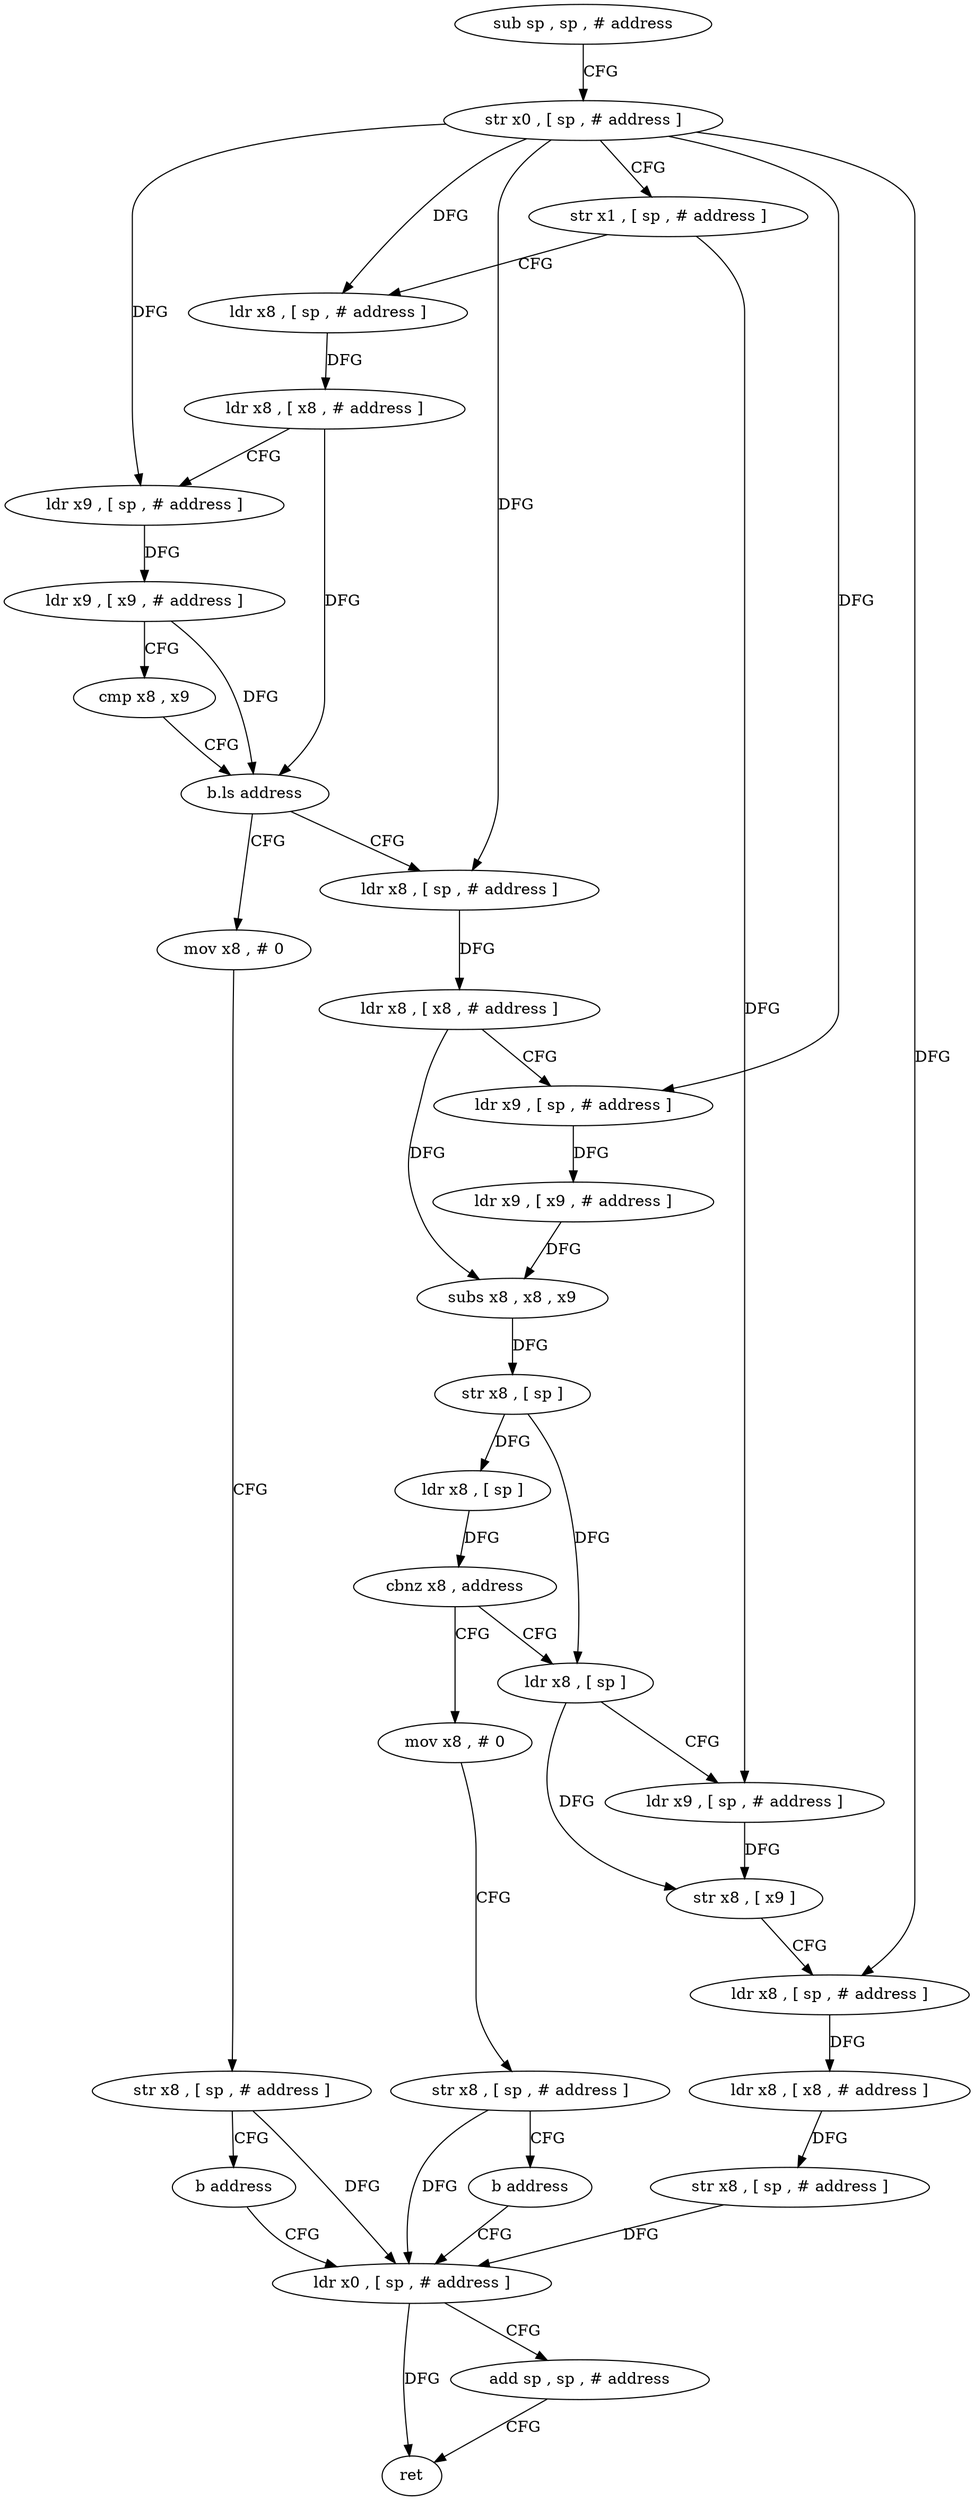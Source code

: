 digraph "func" {
"4241912" [label = "sub sp , sp , # address" ]
"4241916" [label = "str x0 , [ sp , # address ]" ]
"4241920" [label = "str x1 , [ sp , # address ]" ]
"4241924" [label = "ldr x8 , [ sp , # address ]" ]
"4241928" [label = "ldr x8 , [ x8 , # address ]" ]
"4241932" [label = "ldr x9 , [ sp , # address ]" ]
"4241936" [label = "ldr x9 , [ x9 , # address ]" ]
"4241940" [label = "cmp x8 , x9" ]
"4241944" [label = "b.ls address" ]
"4241960" [label = "ldr x8 , [ sp , # address ]" ]
"4241948" [label = "mov x8 , # 0" ]
"4241964" [label = "ldr x8 , [ x8 , # address ]" ]
"4241968" [label = "ldr x9 , [ sp , # address ]" ]
"4241972" [label = "ldr x9 , [ x9 , # address ]" ]
"4241976" [label = "subs x8 , x8 , x9" ]
"4241980" [label = "str x8 , [ sp ]" ]
"4241984" [label = "ldr x8 , [ sp ]" ]
"4241988" [label = "cbnz x8 , address" ]
"4242004" [label = "ldr x8 , [ sp ]" ]
"4241992" [label = "mov x8 , # 0" ]
"4241952" [label = "str x8 , [ sp , # address ]" ]
"4241956" [label = "b address" ]
"4242028" [label = "ldr x0 , [ sp , # address ]" ]
"4242008" [label = "ldr x9 , [ sp , # address ]" ]
"4242012" [label = "str x8 , [ x9 ]" ]
"4242016" [label = "ldr x8 , [ sp , # address ]" ]
"4242020" [label = "ldr x8 , [ x8 , # address ]" ]
"4242024" [label = "str x8 , [ sp , # address ]" ]
"4241996" [label = "str x8 , [ sp , # address ]" ]
"4242000" [label = "b address" ]
"4242032" [label = "add sp , sp , # address" ]
"4242036" [label = "ret" ]
"4241912" -> "4241916" [ label = "CFG" ]
"4241916" -> "4241920" [ label = "CFG" ]
"4241916" -> "4241924" [ label = "DFG" ]
"4241916" -> "4241932" [ label = "DFG" ]
"4241916" -> "4241960" [ label = "DFG" ]
"4241916" -> "4241968" [ label = "DFG" ]
"4241916" -> "4242016" [ label = "DFG" ]
"4241920" -> "4241924" [ label = "CFG" ]
"4241920" -> "4242008" [ label = "DFG" ]
"4241924" -> "4241928" [ label = "DFG" ]
"4241928" -> "4241932" [ label = "CFG" ]
"4241928" -> "4241944" [ label = "DFG" ]
"4241932" -> "4241936" [ label = "DFG" ]
"4241936" -> "4241940" [ label = "CFG" ]
"4241936" -> "4241944" [ label = "DFG" ]
"4241940" -> "4241944" [ label = "CFG" ]
"4241944" -> "4241960" [ label = "CFG" ]
"4241944" -> "4241948" [ label = "CFG" ]
"4241960" -> "4241964" [ label = "DFG" ]
"4241948" -> "4241952" [ label = "CFG" ]
"4241964" -> "4241968" [ label = "CFG" ]
"4241964" -> "4241976" [ label = "DFG" ]
"4241968" -> "4241972" [ label = "DFG" ]
"4241972" -> "4241976" [ label = "DFG" ]
"4241976" -> "4241980" [ label = "DFG" ]
"4241980" -> "4241984" [ label = "DFG" ]
"4241980" -> "4242004" [ label = "DFG" ]
"4241984" -> "4241988" [ label = "DFG" ]
"4241988" -> "4242004" [ label = "CFG" ]
"4241988" -> "4241992" [ label = "CFG" ]
"4242004" -> "4242008" [ label = "CFG" ]
"4242004" -> "4242012" [ label = "DFG" ]
"4241992" -> "4241996" [ label = "CFG" ]
"4241952" -> "4241956" [ label = "CFG" ]
"4241952" -> "4242028" [ label = "DFG" ]
"4241956" -> "4242028" [ label = "CFG" ]
"4242028" -> "4242032" [ label = "CFG" ]
"4242028" -> "4242036" [ label = "DFG" ]
"4242008" -> "4242012" [ label = "DFG" ]
"4242012" -> "4242016" [ label = "CFG" ]
"4242016" -> "4242020" [ label = "DFG" ]
"4242020" -> "4242024" [ label = "DFG" ]
"4242024" -> "4242028" [ label = "DFG" ]
"4241996" -> "4242000" [ label = "CFG" ]
"4241996" -> "4242028" [ label = "DFG" ]
"4242000" -> "4242028" [ label = "CFG" ]
"4242032" -> "4242036" [ label = "CFG" ]
}
